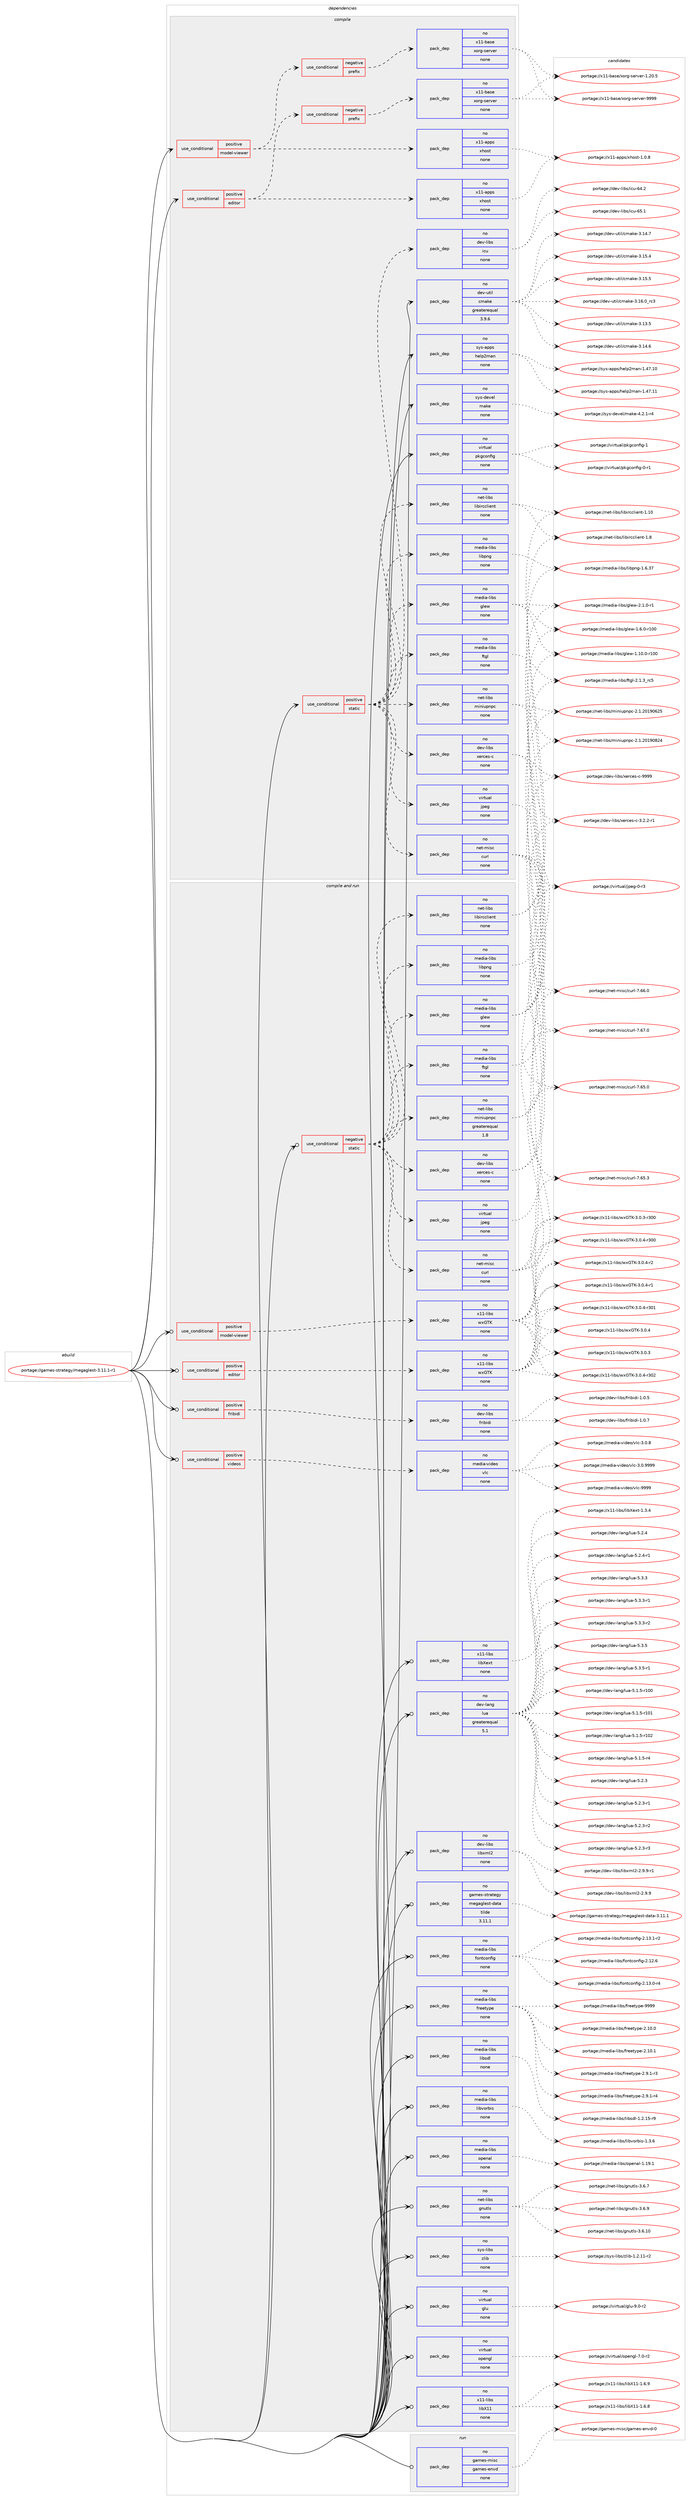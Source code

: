 digraph prolog {

# *************
# Graph options
# *************

newrank=true;
concentrate=true;
compound=true;
graph [rankdir=LR,fontname=Helvetica,fontsize=10,ranksep=1.5];#, ranksep=2.5, nodesep=0.2];
edge  [arrowhead=vee];
node  [fontname=Helvetica,fontsize=10];

# **********
# The ebuild
# **********

subgraph cluster_leftcol {
color=gray;
rank=same;
label=<<i>ebuild</i>>;
id [label="portage://games-strategy/megaglest-3.11.1-r1", color=red, width=4, href="../games-strategy/megaglest-3.11.1-r1.svg"];
}

# ****************
# The dependencies
# ****************

subgraph cluster_midcol {
color=gray;
label=<<i>dependencies</i>>;
subgraph cluster_compile {
fillcolor="#eeeeee";
style=filled;
label=<<i>compile</i>>;
subgraph cond73819 {
dependency277009 [label=<<TABLE BORDER="0" CELLBORDER="1" CELLSPACING="0" CELLPADDING="4"><TR><TD ROWSPAN="3" CELLPADDING="10">use_conditional</TD></TR><TR><TD>positive</TD></TR><TR><TD>editor</TD></TR></TABLE>>, shape=none, color=red];
subgraph cond73820 {
dependency277010 [label=<<TABLE BORDER="0" CELLBORDER="1" CELLSPACING="0" CELLPADDING="4"><TR><TD ROWSPAN="3" CELLPADDING="10">use_conditional</TD></TR><TR><TD>negative</TD></TR><TR><TD>prefix</TD></TR></TABLE>>, shape=none, color=red];
subgraph pack199152 {
dependency277011 [label=<<TABLE BORDER="0" CELLBORDER="1" CELLSPACING="0" CELLPADDING="4" WIDTH="220"><TR><TD ROWSPAN="6" CELLPADDING="30">pack_dep</TD></TR><TR><TD WIDTH="110">no</TD></TR><TR><TD>x11-base</TD></TR><TR><TD>xorg-server</TD></TR><TR><TD>none</TD></TR><TR><TD></TD></TR></TABLE>>, shape=none, color=blue];
}
dependency277010:e -> dependency277011:w [weight=20,style="dashed",arrowhead="vee"];
}
dependency277009:e -> dependency277010:w [weight=20,style="dashed",arrowhead="vee"];
subgraph pack199153 {
dependency277012 [label=<<TABLE BORDER="0" CELLBORDER="1" CELLSPACING="0" CELLPADDING="4" WIDTH="220"><TR><TD ROWSPAN="6" CELLPADDING="30">pack_dep</TD></TR><TR><TD WIDTH="110">no</TD></TR><TR><TD>x11-apps</TD></TR><TR><TD>xhost</TD></TR><TR><TD>none</TD></TR><TR><TD></TD></TR></TABLE>>, shape=none, color=blue];
}
dependency277009:e -> dependency277012:w [weight=20,style="dashed",arrowhead="vee"];
}
id:e -> dependency277009:w [weight=20,style="solid",arrowhead="vee"];
subgraph cond73821 {
dependency277013 [label=<<TABLE BORDER="0" CELLBORDER="1" CELLSPACING="0" CELLPADDING="4"><TR><TD ROWSPAN="3" CELLPADDING="10">use_conditional</TD></TR><TR><TD>positive</TD></TR><TR><TD>model-viewer</TD></TR></TABLE>>, shape=none, color=red];
subgraph cond73822 {
dependency277014 [label=<<TABLE BORDER="0" CELLBORDER="1" CELLSPACING="0" CELLPADDING="4"><TR><TD ROWSPAN="3" CELLPADDING="10">use_conditional</TD></TR><TR><TD>negative</TD></TR><TR><TD>prefix</TD></TR></TABLE>>, shape=none, color=red];
subgraph pack199154 {
dependency277015 [label=<<TABLE BORDER="0" CELLBORDER="1" CELLSPACING="0" CELLPADDING="4" WIDTH="220"><TR><TD ROWSPAN="6" CELLPADDING="30">pack_dep</TD></TR><TR><TD WIDTH="110">no</TD></TR><TR><TD>x11-base</TD></TR><TR><TD>xorg-server</TD></TR><TR><TD>none</TD></TR><TR><TD></TD></TR></TABLE>>, shape=none, color=blue];
}
dependency277014:e -> dependency277015:w [weight=20,style="dashed",arrowhead="vee"];
}
dependency277013:e -> dependency277014:w [weight=20,style="dashed",arrowhead="vee"];
subgraph pack199155 {
dependency277016 [label=<<TABLE BORDER="0" CELLBORDER="1" CELLSPACING="0" CELLPADDING="4" WIDTH="220"><TR><TD ROWSPAN="6" CELLPADDING="30">pack_dep</TD></TR><TR><TD WIDTH="110">no</TD></TR><TR><TD>x11-apps</TD></TR><TR><TD>xhost</TD></TR><TR><TD>none</TD></TR><TR><TD></TD></TR></TABLE>>, shape=none, color=blue];
}
dependency277013:e -> dependency277016:w [weight=20,style="dashed",arrowhead="vee"];
}
id:e -> dependency277013:w [weight=20,style="solid",arrowhead="vee"];
subgraph cond73823 {
dependency277017 [label=<<TABLE BORDER="0" CELLBORDER="1" CELLSPACING="0" CELLPADDING="4"><TR><TD ROWSPAN="3" CELLPADDING="10">use_conditional</TD></TR><TR><TD>positive</TD></TR><TR><TD>static</TD></TR></TABLE>>, shape=none, color=red];
subgraph pack199156 {
dependency277018 [label=<<TABLE BORDER="0" CELLBORDER="1" CELLSPACING="0" CELLPADDING="4" WIDTH="220"><TR><TD ROWSPAN="6" CELLPADDING="30">pack_dep</TD></TR><TR><TD WIDTH="110">no</TD></TR><TR><TD>dev-libs</TD></TR><TR><TD>icu</TD></TR><TR><TD>none</TD></TR><TR><TD></TD></TR></TABLE>>, shape=none, color=blue];
}
dependency277017:e -> dependency277018:w [weight=20,style="dashed",arrowhead="vee"];
subgraph pack199157 {
dependency277019 [label=<<TABLE BORDER="0" CELLBORDER="1" CELLSPACING="0" CELLPADDING="4" WIDTH="220"><TR><TD ROWSPAN="6" CELLPADDING="30">pack_dep</TD></TR><TR><TD WIDTH="110">no</TD></TR><TR><TD>dev-libs</TD></TR><TR><TD>xerces-c</TD></TR><TR><TD>none</TD></TR><TR><TD></TD></TR></TABLE>>, shape=none, color=blue];
}
dependency277017:e -> dependency277019:w [weight=20,style="dashed",arrowhead="vee"];
subgraph pack199158 {
dependency277020 [label=<<TABLE BORDER="0" CELLBORDER="1" CELLSPACING="0" CELLPADDING="4" WIDTH="220"><TR><TD ROWSPAN="6" CELLPADDING="30">pack_dep</TD></TR><TR><TD WIDTH="110">no</TD></TR><TR><TD>media-libs</TD></TR><TR><TD>ftgl</TD></TR><TR><TD>none</TD></TR><TR><TD></TD></TR></TABLE>>, shape=none, color=blue];
}
dependency277017:e -> dependency277020:w [weight=20,style="dashed",arrowhead="vee"];
subgraph pack199159 {
dependency277021 [label=<<TABLE BORDER="0" CELLBORDER="1" CELLSPACING="0" CELLPADDING="4" WIDTH="220"><TR><TD ROWSPAN="6" CELLPADDING="30">pack_dep</TD></TR><TR><TD WIDTH="110">no</TD></TR><TR><TD>media-libs</TD></TR><TR><TD>glew</TD></TR><TR><TD>none</TD></TR><TR><TD></TD></TR></TABLE>>, shape=none, color=blue];
}
dependency277017:e -> dependency277021:w [weight=20,style="dashed",arrowhead="vee"];
subgraph pack199160 {
dependency277022 [label=<<TABLE BORDER="0" CELLBORDER="1" CELLSPACING="0" CELLPADDING="4" WIDTH="220"><TR><TD ROWSPAN="6" CELLPADDING="30">pack_dep</TD></TR><TR><TD WIDTH="110">no</TD></TR><TR><TD>media-libs</TD></TR><TR><TD>libpng</TD></TR><TR><TD>none</TD></TR><TR><TD></TD></TR></TABLE>>, shape=none, color=blue];
}
dependency277017:e -> dependency277022:w [weight=20,style="dashed",arrowhead="vee"];
subgraph pack199161 {
dependency277023 [label=<<TABLE BORDER="0" CELLBORDER="1" CELLSPACING="0" CELLPADDING="4" WIDTH="220"><TR><TD ROWSPAN="6" CELLPADDING="30">pack_dep</TD></TR><TR><TD WIDTH="110">no</TD></TR><TR><TD>net-libs</TD></TR><TR><TD>libircclient</TD></TR><TR><TD>none</TD></TR><TR><TD></TD></TR></TABLE>>, shape=none, color=blue];
}
dependency277017:e -> dependency277023:w [weight=20,style="dashed",arrowhead="vee"];
subgraph pack199162 {
dependency277024 [label=<<TABLE BORDER="0" CELLBORDER="1" CELLSPACING="0" CELLPADDING="4" WIDTH="220"><TR><TD ROWSPAN="6" CELLPADDING="30">pack_dep</TD></TR><TR><TD WIDTH="110">no</TD></TR><TR><TD>net-libs</TD></TR><TR><TD>miniupnpc</TD></TR><TR><TD>none</TD></TR><TR><TD></TD></TR></TABLE>>, shape=none, color=blue];
}
dependency277017:e -> dependency277024:w [weight=20,style="dashed",arrowhead="vee"];
subgraph pack199163 {
dependency277025 [label=<<TABLE BORDER="0" CELLBORDER="1" CELLSPACING="0" CELLPADDING="4" WIDTH="220"><TR><TD ROWSPAN="6" CELLPADDING="30">pack_dep</TD></TR><TR><TD WIDTH="110">no</TD></TR><TR><TD>net-misc</TD></TR><TR><TD>curl</TD></TR><TR><TD>none</TD></TR><TR><TD></TD></TR></TABLE>>, shape=none, color=blue];
}
dependency277017:e -> dependency277025:w [weight=20,style="dashed",arrowhead="vee"];
subgraph pack199164 {
dependency277026 [label=<<TABLE BORDER="0" CELLBORDER="1" CELLSPACING="0" CELLPADDING="4" WIDTH="220"><TR><TD ROWSPAN="6" CELLPADDING="30">pack_dep</TD></TR><TR><TD WIDTH="110">no</TD></TR><TR><TD>virtual</TD></TR><TR><TD>jpeg</TD></TR><TR><TD>none</TD></TR><TR><TD></TD></TR></TABLE>>, shape=none, color=blue];
}
dependency277017:e -> dependency277026:w [weight=20,style="dashed",arrowhead="vee"];
}
id:e -> dependency277017:w [weight=20,style="solid",arrowhead="vee"];
subgraph pack199165 {
dependency277027 [label=<<TABLE BORDER="0" CELLBORDER="1" CELLSPACING="0" CELLPADDING="4" WIDTH="220"><TR><TD ROWSPAN="6" CELLPADDING="30">pack_dep</TD></TR><TR><TD WIDTH="110">no</TD></TR><TR><TD>dev-util</TD></TR><TR><TD>cmake</TD></TR><TR><TD>greaterequal</TD></TR><TR><TD>3.9.6</TD></TR></TABLE>>, shape=none, color=blue];
}
id:e -> dependency277027:w [weight=20,style="solid",arrowhead="vee"];
subgraph pack199166 {
dependency277028 [label=<<TABLE BORDER="0" CELLBORDER="1" CELLSPACING="0" CELLPADDING="4" WIDTH="220"><TR><TD ROWSPAN="6" CELLPADDING="30">pack_dep</TD></TR><TR><TD WIDTH="110">no</TD></TR><TR><TD>sys-apps</TD></TR><TR><TD>help2man</TD></TR><TR><TD>none</TD></TR><TR><TD></TD></TR></TABLE>>, shape=none, color=blue];
}
id:e -> dependency277028:w [weight=20,style="solid",arrowhead="vee"];
subgraph pack199167 {
dependency277029 [label=<<TABLE BORDER="0" CELLBORDER="1" CELLSPACING="0" CELLPADDING="4" WIDTH="220"><TR><TD ROWSPAN="6" CELLPADDING="30">pack_dep</TD></TR><TR><TD WIDTH="110">no</TD></TR><TR><TD>sys-devel</TD></TR><TR><TD>make</TD></TR><TR><TD>none</TD></TR><TR><TD></TD></TR></TABLE>>, shape=none, color=blue];
}
id:e -> dependency277029:w [weight=20,style="solid",arrowhead="vee"];
subgraph pack199168 {
dependency277030 [label=<<TABLE BORDER="0" CELLBORDER="1" CELLSPACING="0" CELLPADDING="4" WIDTH="220"><TR><TD ROWSPAN="6" CELLPADDING="30">pack_dep</TD></TR><TR><TD WIDTH="110">no</TD></TR><TR><TD>virtual</TD></TR><TR><TD>pkgconfig</TD></TR><TR><TD>none</TD></TR><TR><TD></TD></TR></TABLE>>, shape=none, color=blue];
}
id:e -> dependency277030:w [weight=20,style="solid",arrowhead="vee"];
}
subgraph cluster_compileandrun {
fillcolor="#eeeeee";
style=filled;
label=<<i>compile and run</i>>;
subgraph cond73824 {
dependency277031 [label=<<TABLE BORDER="0" CELLBORDER="1" CELLSPACING="0" CELLPADDING="4"><TR><TD ROWSPAN="3" CELLPADDING="10">use_conditional</TD></TR><TR><TD>negative</TD></TR><TR><TD>static</TD></TR></TABLE>>, shape=none, color=red];
subgraph pack199169 {
dependency277032 [label=<<TABLE BORDER="0" CELLBORDER="1" CELLSPACING="0" CELLPADDING="4" WIDTH="220"><TR><TD ROWSPAN="6" CELLPADDING="30">pack_dep</TD></TR><TR><TD WIDTH="110">no</TD></TR><TR><TD>dev-libs</TD></TR><TR><TD>xerces-c</TD></TR><TR><TD>none</TD></TR><TR><TD></TD></TR></TABLE>>, shape=none, color=blue];
}
dependency277031:e -> dependency277032:w [weight=20,style="dashed",arrowhead="vee"];
subgraph pack199170 {
dependency277033 [label=<<TABLE BORDER="0" CELLBORDER="1" CELLSPACING="0" CELLPADDING="4" WIDTH="220"><TR><TD ROWSPAN="6" CELLPADDING="30">pack_dep</TD></TR><TR><TD WIDTH="110">no</TD></TR><TR><TD>media-libs</TD></TR><TR><TD>ftgl</TD></TR><TR><TD>none</TD></TR><TR><TD></TD></TR></TABLE>>, shape=none, color=blue];
}
dependency277031:e -> dependency277033:w [weight=20,style="dashed",arrowhead="vee"];
subgraph pack199171 {
dependency277034 [label=<<TABLE BORDER="0" CELLBORDER="1" CELLSPACING="0" CELLPADDING="4" WIDTH="220"><TR><TD ROWSPAN="6" CELLPADDING="30">pack_dep</TD></TR><TR><TD WIDTH="110">no</TD></TR><TR><TD>media-libs</TD></TR><TR><TD>glew</TD></TR><TR><TD>none</TD></TR><TR><TD></TD></TR></TABLE>>, shape=none, color=blue];
}
dependency277031:e -> dependency277034:w [weight=20,style="dashed",arrowhead="vee"];
subgraph pack199172 {
dependency277035 [label=<<TABLE BORDER="0" CELLBORDER="1" CELLSPACING="0" CELLPADDING="4" WIDTH="220"><TR><TD ROWSPAN="6" CELLPADDING="30">pack_dep</TD></TR><TR><TD WIDTH="110">no</TD></TR><TR><TD>media-libs</TD></TR><TR><TD>libpng</TD></TR><TR><TD>none</TD></TR><TR><TD></TD></TR></TABLE>>, shape=none, color=blue];
}
dependency277031:e -> dependency277035:w [weight=20,style="dashed",arrowhead="vee"];
subgraph pack199173 {
dependency277036 [label=<<TABLE BORDER="0" CELLBORDER="1" CELLSPACING="0" CELLPADDING="4" WIDTH="220"><TR><TD ROWSPAN="6" CELLPADDING="30">pack_dep</TD></TR><TR><TD WIDTH="110">no</TD></TR><TR><TD>net-libs</TD></TR><TR><TD>libircclient</TD></TR><TR><TD>none</TD></TR><TR><TD></TD></TR></TABLE>>, shape=none, color=blue];
}
dependency277031:e -> dependency277036:w [weight=20,style="dashed",arrowhead="vee"];
subgraph pack199174 {
dependency277037 [label=<<TABLE BORDER="0" CELLBORDER="1" CELLSPACING="0" CELLPADDING="4" WIDTH="220"><TR><TD ROWSPAN="6" CELLPADDING="30">pack_dep</TD></TR><TR><TD WIDTH="110">no</TD></TR><TR><TD>net-libs</TD></TR><TR><TD>miniupnpc</TD></TR><TR><TD>greaterequal</TD></TR><TR><TD>1.8</TD></TR></TABLE>>, shape=none, color=blue];
}
dependency277031:e -> dependency277037:w [weight=20,style="dashed",arrowhead="vee"];
subgraph pack199175 {
dependency277038 [label=<<TABLE BORDER="0" CELLBORDER="1" CELLSPACING="0" CELLPADDING="4" WIDTH="220"><TR><TD ROWSPAN="6" CELLPADDING="30">pack_dep</TD></TR><TR><TD WIDTH="110">no</TD></TR><TR><TD>net-misc</TD></TR><TR><TD>curl</TD></TR><TR><TD>none</TD></TR><TR><TD></TD></TR></TABLE>>, shape=none, color=blue];
}
dependency277031:e -> dependency277038:w [weight=20,style="dashed",arrowhead="vee"];
subgraph pack199176 {
dependency277039 [label=<<TABLE BORDER="0" CELLBORDER="1" CELLSPACING="0" CELLPADDING="4" WIDTH="220"><TR><TD ROWSPAN="6" CELLPADDING="30">pack_dep</TD></TR><TR><TD WIDTH="110">no</TD></TR><TR><TD>virtual</TD></TR><TR><TD>jpeg</TD></TR><TR><TD>none</TD></TR><TR><TD></TD></TR></TABLE>>, shape=none, color=blue];
}
dependency277031:e -> dependency277039:w [weight=20,style="dashed",arrowhead="vee"];
}
id:e -> dependency277031:w [weight=20,style="solid",arrowhead="odotvee"];
subgraph cond73825 {
dependency277040 [label=<<TABLE BORDER="0" CELLBORDER="1" CELLSPACING="0" CELLPADDING="4"><TR><TD ROWSPAN="3" CELLPADDING="10">use_conditional</TD></TR><TR><TD>positive</TD></TR><TR><TD>editor</TD></TR></TABLE>>, shape=none, color=red];
subgraph pack199177 {
dependency277041 [label=<<TABLE BORDER="0" CELLBORDER="1" CELLSPACING="0" CELLPADDING="4" WIDTH="220"><TR><TD ROWSPAN="6" CELLPADDING="30">pack_dep</TD></TR><TR><TD WIDTH="110">no</TD></TR><TR><TD>x11-libs</TD></TR><TR><TD>wxGTK</TD></TR><TR><TD>none</TD></TR><TR><TD></TD></TR></TABLE>>, shape=none, color=blue];
}
dependency277040:e -> dependency277041:w [weight=20,style="dashed",arrowhead="vee"];
}
id:e -> dependency277040:w [weight=20,style="solid",arrowhead="odotvee"];
subgraph cond73826 {
dependency277042 [label=<<TABLE BORDER="0" CELLBORDER="1" CELLSPACING="0" CELLPADDING="4"><TR><TD ROWSPAN="3" CELLPADDING="10">use_conditional</TD></TR><TR><TD>positive</TD></TR><TR><TD>fribidi</TD></TR></TABLE>>, shape=none, color=red];
subgraph pack199178 {
dependency277043 [label=<<TABLE BORDER="0" CELLBORDER="1" CELLSPACING="0" CELLPADDING="4" WIDTH="220"><TR><TD ROWSPAN="6" CELLPADDING="30">pack_dep</TD></TR><TR><TD WIDTH="110">no</TD></TR><TR><TD>dev-libs</TD></TR><TR><TD>fribidi</TD></TR><TR><TD>none</TD></TR><TR><TD></TD></TR></TABLE>>, shape=none, color=blue];
}
dependency277042:e -> dependency277043:w [weight=20,style="dashed",arrowhead="vee"];
}
id:e -> dependency277042:w [weight=20,style="solid",arrowhead="odotvee"];
subgraph cond73827 {
dependency277044 [label=<<TABLE BORDER="0" CELLBORDER="1" CELLSPACING="0" CELLPADDING="4"><TR><TD ROWSPAN="3" CELLPADDING="10">use_conditional</TD></TR><TR><TD>positive</TD></TR><TR><TD>model-viewer</TD></TR></TABLE>>, shape=none, color=red];
subgraph pack199179 {
dependency277045 [label=<<TABLE BORDER="0" CELLBORDER="1" CELLSPACING="0" CELLPADDING="4" WIDTH="220"><TR><TD ROWSPAN="6" CELLPADDING="30">pack_dep</TD></TR><TR><TD WIDTH="110">no</TD></TR><TR><TD>x11-libs</TD></TR><TR><TD>wxGTK</TD></TR><TR><TD>none</TD></TR><TR><TD></TD></TR></TABLE>>, shape=none, color=blue];
}
dependency277044:e -> dependency277045:w [weight=20,style="dashed",arrowhead="vee"];
}
id:e -> dependency277044:w [weight=20,style="solid",arrowhead="odotvee"];
subgraph cond73828 {
dependency277046 [label=<<TABLE BORDER="0" CELLBORDER="1" CELLSPACING="0" CELLPADDING="4"><TR><TD ROWSPAN="3" CELLPADDING="10">use_conditional</TD></TR><TR><TD>positive</TD></TR><TR><TD>videos</TD></TR></TABLE>>, shape=none, color=red];
subgraph pack199180 {
dependency277047 [label=<<TABLE BORDER="0" CELLBORDER="1" CELLSPACING="0" CELLPADDING="4" WIDTH="220"><TR><TD ROWSPAN="6" CELLPADDING="30">pack_dep</TD></TR><TR><TD WIDTH="110">no</TD></TR><TR><TD>media-video</TD></TR><TR><TD>vlc</TD></TR><TR><TD>none</TD></TR><TR><TD></TD></TR></TABLE>>, shape=none, color=blue];
}
dependency277046:e -> dependency277047:w [weight=20,style="dashed",arrowhead="vee"];
}
id:e -> dependency277046:w [weight=20,style="solid",arrowhead="odotvee"];
subgraph pack199181 {
dependency277048 [label=<<TABLE BORDER="0" CELLBORDER="1" CELLSPACING="0" CELLPADDING="4" WIDTH="220"><TR><TD ROWSPAN="6" CELLPADDING="30">pack_dep</TD></TR><TR><TD WIDTH="110">no</TD></TR><TR><TD>dev-lang</TD></TR><TR><TD>lua</TD></TR><TR><TD>greaterequal</TD></TR><TR><TD>5.1</TD></TR></TABLE>>, shape=none, color=blue];
}
id:e -> dependency277048:w [weight=20,style="solid",arrowhead="odotvee"];
subgraph pack199182 {
dependency277049 [label=<<TABLE BORDER="0" CELLBORDER="1" CELLSPACING="0" CELLPADDING="4" WIDTH="220"><TR><TD ROWSPAN="6" CELLPADDING="30">pack_dep</TD></TR><TR><TD WIDTH="110">no</TD></TR><TR><TD>dev-libs</TD></TR><TR><TD>libxml2</TD></TR><TR><TD>none</TD></TR><TR><TD></TD></TR></TABLE>>, shape=none, color=blue];
}
id:e -> dependency277049:w [weight=20,style="solid",arrowhead="odotvee"];
subgraph pack199183 {
dependency277050 [label=<<TABLE BORDER="0" CELLBORDER="1" CELLSPACING="0" CELLPADDING="4" WIDTH="220"><TR><TD ROWSPAN="6" CELLPADDING="30">pack_dep</TD></TR><TR><TD WIDTH="110">no</TD></TR><TR><TD>games-strategy</TD></TR><TR><TD>megaglest-data</TD></TR><TR><TD>tilde</TD></TR><TR><TD>3.11.1</TD></TR></TABLE>>, shape=none, color=blue];
}
id:e -> dependency277050:w [weight=20,style="solid",arrowhead="odotvee"];
subgraph pack199184 {
dependency277051 [label=<<TABLE BORDER="0" CELLBORDER="1" CELLSPACING="0" CELLPADDING="4" WIDTH="220"><TR><TD ROWSPAN="6" CELLPADDING="30">pack_dep</TD></TR><TR><TD WIDTH="110">no</TD></TR><TR><TD>media-libs</TD></TR><TR><TD>fontconfig</TD></TR><TR><TD>none</TD></TR><TR><TD></TD></TR></TABLE>>, shape=none, color=blue];
}
id:e -> dependency277051:w [weight=20,style="solid",arrowhead="odotvee"];
subgraph pack199185 {
dependency277052 [label=<<TABLE BORDER="0" CELLBORDER="1" CELLSPACING="0" CELLPADDING="4" WIDTH="220"><TR><TD ROWSPAN="6" CELLPADDING="30">pack_dep</TD></TR><TR><TD WIDTH="110">no</TD></TR><TR><TD>media-libs</TD></TR><TR><TD>freetype</TD></TR><TR><TD>none</TD></TR><TR><TD></TD></TR></TABLE>>, shape=none, color=blue];
}
id:e -> dependency277052:w [weight=20,style="solid",arrowhead="odotvee"];
subgraph pack199186 {
dependency277053 [label=<<TABLE BORDER="0" CELLBORDER="1" CELLSPACING="0" CELLPADDING="4" WIDTH="220"><TR><TD ROWSPAN="6" CELLPADDING="30">pack_dep</TD></TR><TR><TD WIDTH="110">no</TD></TR><TR><TD>media-libs</TD></TR><TR><TD>libsdl</TD></TR><TR><TD>none</TD></TR><TR><TD></TD></TR></TABLE>>, shape=none, color=blue];
}
id:e -> dependency277053:w [weight=20,style="solid",arrowhead="odotvee"];
subgraph pack199187 {
dependency277054 [label=<<TABLE BORDER="0" CELLBORDER="1" CELLSPACING="0" CELLPADDING="4" WIDTH="220"><TR><TD ROWSPAN="6" CELLPADDING="30">pack_dep</TD></TR><TR><TD WIDTH="110">no</TD></TR><TR><TD>media-libs</TD></TR><TR><TD>libvorbis</TD></TR><TR><TD>none</TD></TR><TR><TD></TD></TR></TABLE>>, shape=none, color=blue];
}
id:e -> dependency277054:w [weight=20,style="solid",arrowhead="odotvee"];
subgraph pack199188 {
dependency277055 [label=<<TABLE BORDER="0" CELLBORDER="1" CELLSPACING="0" CELLPADDING="4" WIDTH="220"><TR><TD ROWSPAN="6" CELLPADDING="30">pack_dep</TD></TR><TR><TD WIDTH="110">no</TD></TR><TR><TD>media-libs</TD></TR><TR><TD>openal</TD></TR><TR><TD>none</TD></TR><TR><TD></TD></TR></TABLE>>, shape=none, color=blue];
}
id:e -> dependency277055:w [weight=20,style="solid",arrowhead="odotvee"];
subgraph pack199189 {
dependency277056 [label=<<TABLE BORDER="0" CELLBORDER="1" CELLSPACING="0" CELLPADDING="4" WIDTH="220"><TR><TD ROWSPAN="6" CELLPADDING="30">pack_dep</TD></TR><TR><TD WIDTH="110">no</TD></TR><TR><TD>net-libs</TD></TR><TR><TD>gnutls</TD></TR><TR><TD>none</TD></TR><TR><TD></TD></TR></TABLE>>, shape=none, color=blue];
}
id:e -> dependency277056:w [weight=20,style="solid",arrowhead="odotvee"];
subgraph pack199190 {
dependency277057 [label=<<TABLE BORDER="0" CELLBORDER="1" CELLSPACING="0" CELLPADDING="4" WIDTH="220"><TR><TD ROWSPAN="6" CELLPADDING="30">pack_dep</TD></TR><TR><TD WIDTH="110">no</TD></TR><TR><TD>sys-libs</TD></TR><TR><TD>zlib</TD></TR><TR><TD>none</TD></TR><TR><TD></TD></TR></TABLE>>, shape=none, color=blue];
}
id:e -> dependency277057:w [weight=20,style="solid",arrowhead="odotvee"];
subgraph pack199191 {
dependency277058 [label=<<TABLE BORDER="0" CELLBORDER="1" CELLSPACING="0" CELLPADDING="4" WIDTH="220"><TR><TD ROWSPAN="6" CELLPADDING="30">pack_dep</TD></TR><TR><TD WIDTH="110">no</TD></TR><TR><TD>virtual</TD></TR><TR><TD>glu</TD></TR><TR><TD>none</TD></TR><TR><TD></TD></TR></TABLE>>, shape=none, color=blue];
}
id:e -> dependency277058:w [weight=20,style="solid",arrowhead="odotvee"];
subgraph pack199192 {
dependency277059 [label=<<TABLE BORDER="0" CELLBORDER="1" CELLSPACING="0" CELLPADDING="4" WIDTH="220"><TR><TD ROWSPAN="6" CELLPADDING="30">pack_dep</TD></TR><TR><TD WIDTH="110">no</TD></TR><TR><TD>virtual</TD></TR><TR><TD>opengl</TD></TR><TR><TD>none</TD></TR><TR><TD></TD></TR></TABLE>>, shape=none, color=blue];
}
id:e -> dependency277059:w [weight=20,style="solid",arrowhead="odotvee"];
subgraph pack199193 {
dependency277060 [label=<<TABLE BORDER="0" CELLBORDER="1" CELLSPACING="0" CELLPADDING="4" WIDTH="220"><TR><TD ROWSPAN="6" CELLPADDING="30">pack_dep</TD></TR><TR><TD WIDTH="110">no</TD></TR><TR><TD>x11-libs</TD></TR><TR><TD>libX11</TD></TR><TR><TD>none</TD></TR><TR><TD></TD></TR></TABLE>>, shape=none, color=blue];
}
id:e -> dependency277060:w [weight=20,style="solid",arrowhead="odotvee"];
subgraph pack199194 {
dependency277061 [label=<<TABLE BORDER="0" CELLBORDER="1" CELLSPACING="0" CELLPADDING="4" WIDTH="220"><TR><TD ROWSPAN="6" CELLPADDING="30">pack_dep</TD></TR><TR><TD WIDTH="110">no</TD></TR><TR><TD>x11-libs</TD></TR><TR><TD>libXext</TD></TR><TR><TD>none</TD></TR><TR><TD></TD></TR></TABLE>>, shape=none, color=blue];
}
id:e -> dependency277061:w [weight=20,style="solid",arrowhead="odotvee"];
}
subgraph cluster_run {
fillcolor="#eeeeee";
style=filled;
label=<<i>run</i>>;
subgraph pack199195 {
dependency277062 [label=<<TABLE BORDER="0" CELLBORDER="1" CELLSPACING="0" CELLPADDING="4" WIDTH="220"><TR><TD ROWSPAN="6" CELLPADDING="30">pack_dep</TD></TR><TR><TD WIDTH="110">no</TD></TR><TR><TD>games-misc</TD></TR><TR><TD>games-envd</TD></TR><TR><TD>none</TD></TR><TR><TD></TD></TR></TABLE>>, shape=none, color=blue];
}
id:e -> dependency277062:w [weight=20,style="solid",arrowhead="odot"];
}
}

# **************
# The candidates
# **************

subgraph cluster_choices {
rank=same;
color=gray;
label=<<i>candidates</i>>;

subgraph choice199152 {
color=black;
nodesep=1;
choiceportage1204949459897115101471201111141034511510111411810111445494650484653 [label="portage://x11-base/xorg-server-1.20.5", color=red, width=4,href="../x11-base/xorg-server-1.20.5.svg"];
choiceportage120494945989711510147120111114103451151011141181011144557575757 [label="portage://x11-base/xorg-server-9999", color=red, width=4,href="../x11-base/xorg-server-9999.svg"];
dependency277011:e -> choiceportage1204949459897115101471201111141034511510111411810111445494650484653:w [style=dotted,weight="100"];
dependency277011:e -> choiceportage120494945989711510147120111114103451151011141181011144557575757:w [style=dotted,weight="100"];
}
subgraph choice199153 {
color=black;
nodesep=1;
choiceportage1204949459711211211547120104111115116454946484656 [label="portage://x11-apps/xhost-1.0.8", color=red, width=4,href="../x11-apps/xhost-1.0.8.svg"];
dependency277012:e -> choiceportage1204949459711211211547120104111115116454946484656:w [style=dotted,weight="100"];
}
subgraph choice199154 {
color=black;
nodesep=1;
choiceportage1204949459897115101471201111141034511510111411810111445494650484653 [label="portage://x11-base/xorg-server-1.20.5", color=red, width=4,href="../x11-base/xorg-server-1.20.5.svg"];
choiceportage120494945989711510147120111114103451151011141181011144557575757 [label="portage://x11-base/xorg-server-9999", color=red, width=4,href="../x11-base/xorg-server-9999.svg"];
dependency277015:e -> choiceportage1204949459897115101471201111141034511510111411810111445494650484653:w [style=dotted,weight="100"];
dependency277015:e -> choiceportage120494945989711510147120111114103451151011141181011144557575757:w [style=dotted,weight="100"];
}
subgraph choice199155 {
color=black;
nodesep=1;
choiceportage1204949459711211211547120104111115116454946484656 [label="portage://x11-apps/xhost-1.0.8", color=red, width=4,href="../x11-apps/xhost-1.0.8.svg"];
dependency277016:e -> choiceportage1204949459711211211547120104111115116454946484656:w [style=dotted,weight="100"];
}
subgraph choice199156 {
color=black;
nodesep=1;
choiceportage100101118451081059811547105991174554524650 [label="portage://dev-libs/icu-64.2", color=red, width=4,href="../dev-libs/icu-64.2.svg"];
choiceportage100101118451081059811547105991174554534649 [label="portage://dev-libs/icu-65.1", color=red, width=4,href="../dev-libs/icu-65.1.svg"];
dependency277018:e -> choiceportage100101118451081059811547105991174554524650:w [style=dotted,weight="100"];
dependency277018:e -> choiceportage100101118451081059811547105991174554534649:w [style=dotted,weight="100"];
}
subgraph choice199157 {
color=black;
nodesep=1;
choiceportage1001011184510810598115471201011149910111545994551465046504511449 [label="portage://dev-libs/xerces-c-3.2.2-r1", color=red, width=4,href="../dev-libs/xerces-c-3.2.2-r1.svg"];
choiceportage1001011184510810598115471201011149910111545994557575757 [label="portage://dev-libs/xerces-c-9999", color=red, width=4,href="../dev-libs/xerces-c-9999.svg"];
dependency277019:e -> choiceportage1001011184510810598115471201011149910111545994551465046504511449:w [style=dotted,weight="100"];
dependency277019:e -> choiceportage1001011184510810598115471201011149910111545994557575757:w [style=dotted,weight="100"];
}
subgraph choice199158 {
color=black;
nodesep=1;
choiceportage10910110010597451081059811547102116103108455046494651951149953 [label="portage://media-libs/ftgl-2.1.3_rc5", color=red, width=4,href="../media-libs/ftgl-2.1.3_rc5.svg"];
dependency277020:e -> choiceportage10910110010597451081059811547102116103108455046494651951149953:w [style=dotted,weight="100"];
}
subgraph choice199159 {
color=black;
nodesep=1;
choiceportage109101100105974510810598115471031081011194549464948464845114494848 [label="portage://media-libs/glew-1.10.0-r100", color=red, width=4,href="../media-libs/glew-1.10.0-r100.svg"];
choiceportage1091011001059745108105981154710310810111945494654464845114494848 [label="portage://media-libs/glew-1.6.0-r100", color=red, width=4,href="../media-libs/glew-1.6.0-r100.svg"];
choiceportage109101100105974510810598115471031081011194550464946484511449 [label="portage://media-libs/glew-2.1.0-r1", color=red, width=4,href="../media-libs/glew-2.1.0-r1.svg"];
dependency277021:e -> choiceportage109101100105974510810598115471031081011194549464948464845114494848:w [style=dotted,weight="100"];
dependency277021:e -> choiceportage1091011001059745108105981154710310810111945494654464845114494848:w [style=dotted,weight="100"];
dependency277021:e -> choiceportage109101100105974510810598115471031081011194550464946484511449:w [style=dotted,weight="100"];
}
subgraph choice199160 {
color=black;
nodesep=1;
choiceportage109101100105974510810598115471081059811211010345494654465155 [label="portage://media-libs/libpng-1.6.37", color=red, width=4,href="../media-libs/libpng-1.6.37.svg"];
dependency277022:e -> choiceportage109101100105974510810598115471081059811211010345494654465155:w [style=dotted,weight="100"];
}
subgraph choice199161 {
color=black;
nodesep=1;
choiceportage1101011164510810598115471081059810511499991081051011101164549464948 [label="portage://net-libs/libircclient-1.10", color=red, width=4,href="../net-libs/libircclient-1.10.svg"];
choiceportage11010111645108105981154710810598105114999910810510111011645494656 [label="portage://net-libs/libircclient-1.8", color=red, width=4,href="../net-libs/libircclient-1.8.svg"];
dependency277023:e -> choiceportage1101011164510810598115471081059810511499991081051011101164549464948:w [style=dotted,weight="100"];
dependency277023:e -> choiceportage11010111645108105981154710810598105114999910810510111011645494656:w [style=dotted,weight="100"];
}
subgraph choice199162 {
color=black;
nodesep=1;
choiceportage1101011164510810598115471091051101051171121101129945504649465048495748545053 [label="portage://net-libs/miniupnpc-2.1.20190625", color=red, width=4,href="../net-libs/miniupnpc-2.1.20190625.svg"];
choiceportage1101011164510810598115471091051101051171121101129945504649465048495748565052 [label="portage://net-libs/miniupnpc-2.1.20190824", color=red, width=4,href="../net-libs/miniupnpc-2.1.20190824.svg"];
dependency277024:e -> choiceportage1101011164510810598115471091051101051171121101129945504649465048495748545053:w [style=dotted,weight="100"];
dependency277024:e -> choiceportage1101011164510810598115471091051101051171121101129945504649465048495748565052:w [style=dotted,weight="100"];
}
subgraph choice199163 {
color=black;
nodesep=1;
choiceportage1101011164510910511599479911711410845554654534648 [label="portage://net-misc/curl-7.65.0", color=red, width=4,href="../net-misc/curl-7.65.0.svg"];
choiceportage1101011164510910511599479911711410845554654534651 [label="portage://net-misc/curl-7.65.3", color=red, width=4,href="../net-misc/curl-7.65.3.svg"];
choiceportage1101011164510910511599479911711410845554654544648 [label="portage://net-misc/curl-7.66.0", color=red, width=4,href="../net-misc/curl-7.66.0.svg"];
choiceportage1101011164510910511599479911711410845554654554648 [label="portage://net-misc/curl-7.67.0", color=red, width=4,href="../net-misc/curl-7.67.0.svg"];
dependency277025:e -> choiceportage1101011164510910511599479911711410845554654534648:w [style=dotted,weight="100"];
dependency277025:e -> choiceportage1101011164510910511599479911711410845554654534651:w [style=dotted,weight="100"];
dependency277025:e -> choiceportage1101011164510910511599479911711410845554654544648:w [style=dotted,weight="100"];
dependency277025:e -> choiceportage1101011164510910511599479911711410845554654554648:w [style=dotted,weight="100"];
}
subgraph choice199164 {
color=black;
nodesep=1;
choiceportage118105114116117971084710611210110345484511451 [label="portage://virtual/jpeg-0-r3", color=red, width=4,href="../virtual/jpeg-0-r3.svg"];
dependency277026:e -> choiceportage118105114116117971084710611210110345484511451:w [style=dotted,weight="100"];
}
subgraph choice199165 {
color=black;
nodesep=1;
choiceportage1001011184511711610510847991099710710145514649514653 [label="portage://dev-util/cmake-3.13.5", color=red, width=4,href="../dev-util/cmake-3.13.5.svg"];
choiceportage1001011184511711610510847991099710710145514649524654 [label="portage://dev-util/cmake-3.14.6", color=red, width=4,href="../dev-util/cmake-3.14.6.svg"];
choiceportage1001011184511711610510847991099710710145514649524655 [label="portage://dev-util/cmake-3.14.7", color=red, width=4,href="../dev-util/cmake-3.14.7.svg"];
choiceportage1001011184511711610510847991099710710145514649534652 [label="portage://dev-util/cmake-3.15.4", color=red, width=4,href="../dev-util/cmake-3.15.4.svg"];
choiceportage1001011184511711610510847991099710710145514649534653 [label="portage://dev-util/cmake-3.15.5", color=red, width=4,href="../dev-util/cmake-3.15.5.svg"];
choiceportage1001011184511711610510847991099710710145514649544648951149951 [label="portage://dev-util/cmake-3.16.0_rc3", color=red, width=4,href="../dev-util/cmake-3.16.0_rc3.svg"];
dependency277027:e -> choiceportage1001011184511711610510847991099710710145514649514653:w [style=dotted,weight="100"];
dependency277027:e -> choiceportage1001011184511711610510847991099710710145514649524654:w [style=dotted,weight="100"];
dependency277027:e -> choiceportage1001011184511711610510847991099710710145514649524655:w [style=dotted,weight="100"];
dependency277027:e -> choiceportage1001011184511711610510847991099710710145514649534652:w [style=dotted,weight="100"];
dependency277027:e -> choiceportage1001011184511711610510847991099710710145514649534653:w [style=dotted,weight="100"];
dependency277027:e -> choiceportage1001011184511711610510847991099710710145514649544648951149951:w [style=dotted,weight="100"];
}
subgraph choice199166 {
color=black;
nodesep=1;
choiceportage11512111545971121121154710410110811250109971104549465255464948 [label="portage://sys-apps/help2man-1.47.10", color=red, width=4,href="../sys-apps/help2man-1.47.10.svg"];
choiceportage11512111545971121121154710410110811250109971104549465255464949 [label="portage://sys-apps/help2man-1.47.11", color=red, width=4,href="../sys-apps/help2man-1.47.11.svg"];
dependency277028:e -> choiceportage11512111545971121121154710410110811250109971104549465255464948:w [style=dotted,weight="100"];
dependency277028:e -> choiceportage11512111545971121121154710410110811250109971104549465255464949:w [style=dotted,weight="100"];
}
subgraph choice199167 {
color=black;
nodesep=1;
choiceportage1151211154510010111810110847109971071014552465046494511452 [label="portage://sys-devel/make-4.2.1-r4", color=red, width=4,href="../sys-devel/make-4.2.1-r4.svg"];
dependency277029:e -> choiceportage1151211154510010111810110847109971071014552465046494511452:w [style=dotted,weight="100"];
}
subgraph choice199168 {
color=black;
nodesep=1;
choiceportage11810511411611797108471121071039911111010210510345484511449 [label="portage://virtual/pkgconfig-0-r1", color=red, width=4,href="../virtual/pkgconfig-0-r1.svg"];
choiceportage1181051141161179710847112107103991111101021051034549 [label="portage://virtual/pkgconfig-1", color=red, width=4,href="../virtual/pkgconfig-1.svg"];
dependency277030:e -> choiceportage11810511411611797108471121071039911111010210510345484511449:w [style=dotted,weight="100"];
dependency277030:e -> choiceportage1181051141161179710847112107103991111101021051034549:w [style=dotted,weight="100"];
}
subgraph choice199169 {
color=black;
nodesep=1;
choiceportage1001011184510810598115471201011149910111545994551465046504511449 [label="portage://dev-libs/xerces-c-3.2.2-r1", color=red, width=4,href="../dev-libs/xerces-c-3.2.2-r1.svg"];
choiceportage1001011184510810598115471201011149910111545994557575757 [label="portage://dev-libs/xerces-c-9999", color=red, width=4,href="../dev-libs/xerces-c-9999.svg"];
dependency277032:e -> choiceportage1001011184510810598115471201011149910111545994551465046504511449:w [style=dotted,weight="100"];
dependency277032:e -> choiceportage1001011184510810598115471201011149910111545994557575757:w [style=dotted,weight="100"];
}
subgraph choice199170 {
color=black;
nodesep=1;
choiceportage10910110010597451081059811547102116103108455046494651951149953 [label="portage://media-libs/ftgl-2.1.3_rc5", color=red, width=4,href="../media-libs/ftgl-2.1.3_rc5.svg"];
dependency277033:e -> choiceportage10910110010597451081059811547102116103108455046494651951149953:w [style=dotted,weight="100"];
}
subgraph choice199171 {
color=black;
nodesep=1;
choiceportage109101100105974510810598115471031081011194549464948464845114494848 [label="portage://media-libs/glew-1.10.0-r100", color=red, width=4,href="../media-libs/glew-1.10.0-r100.svg"];
choiceportage1091011001059745108105981154710310810111945494654464845114494848 [label="portage://media-libs/glew-1.6.0-r100", color=red, width=4,href="../media-libs/glew-1.6.0-r100.svg"];
choiceportage109101100105974510810598115471031081011194550464946484511449 [label="portage://media-libs/glew-2.1.0-r1", color=red, width=4,href="../media-libs/glew-2.1.0-r1.svg"];
dependency277034:e -> choiceportage109101100105974510810598115471031081011194549464948464845114494848:w [style=dotted,weight="100"];
dependency277034:e -> choiceportage1091011001059745108105981154710310810111945494654464845114494848:w [style=dotted,weight="100"];
dependency277034:e -> choiceportage109101100105974510810598115471031081011194550464946484511449:w [style=dotted,weight="100"];
}
subgraph choice199172 {
color=black;
nodesep=1;
choiceportage109101100105974510810598115471081059811211010345494654465155 [label="portage://media-libs/libpng-1.6.37", color=red, width=4,href="../media-libs/libpng-1.6.37.svg"];
dependency277035:e -> choiceportage109101100105974510810598115471081059811211010345494654465155:w [style=dotted,weight="100"];
}
subgraph choice199173 {
color=black;
nodesep=1;
choiceportage1101011164510810598115471081059810511499991081051011101164549464948 [label="portage://net-libs/libircclient-1.10", color=red, width=4,href="../net-libs/libircclient-1.10.svg"];
choiceportage11010111645108105981154710810598105114999910810510111011645494656 [label="portage://net-libs/libircclient-1.8", color=red, width=4,href="../net-libs/libircclient-1.8.svg"];
dependency277036:e -> choiceportage1101011164510810598115471081059810511499991081051011101164549464948:w [style=dotted,weight="100"];
dependency277036:e -> choiceportage11010111645108105981154710810598105114999910810510111011645494656:w [style=dotted,weight="100"];
}
subgraph choice199174 {
color=black;
nodesep=1;
choiceportage1101011164510810598115471091051101051171121101129945504649465048495748545053 [label="portage://net-libs/miniupnpc-2.1.20190625", color=red, width=4,href="../net-libs/miniupnpc-2.1.20190625.svg"];
choiceportage1101011164510810598115471091051101051171121101129945504649465048495748565052 [label="portage://net-libs/miniupnpc-2.1.20190824", color=red, width=4,href="../net-libs/miniupnpc-2.1.20190824.svg"];
dependency277037:e -> choiceportage1101011164510810598115471091051101051171121101129945504649465048495748545053:w [style=dotted,weight="100"];
dependency277037:e -> choiceportage1101011164510810598115471091051101051171121101129945504649465048495748565052:w [style=dotted,weight="100"];
}
subgraph choice199175 {
color=black;
nodesep=1;
choiceportage1101011164510910511599479911711410845554654534648 [label="portage://net-misc/curl-7.65.0", color=red, width=4,href="../net-misc/curl-7.65.0.svg"];
choiceportage1101011164510910511599479911711410845554654534651 [label="portage://net-misc/curl-7.65.3", color=red, width=4,href="../net-misc/curl-7.65.3.svg"];
choiceportage1101011164510910511599479911711410845554654544648 [label="portage://net-misc/curl-7.66.0", color=red, width=4,href="../net-misc/curl-7.66.0.svg"];
choiceportage1101011164510910511599479911711410845554654554648 [label="portage://net-misc/curl-7.67.0", color=red, width=4,href="../net-misc/curl-7.67.0.svg"];
dependency277038:e -> choiceportage1101011164510910511599479911711410845554654534648:w [style=dotted,weight="100"];
dependency277038:e -> choiceportage1101011164510910511599479911711410845554654534651:w [style=dotted,weight="100"];
dependency277038:e -> choiceportage1101011164510910511599479911711410845554654544648:w [style=dotted,weight="100"];
dependency277038:e -> choiceportage1101011164510910511599479911711410845554654554648:w [style=dotted,weight="100"];
}
subgraph choice199176 {
color=black;
nodesep=1;
choiceportage118105114116117971084710611210110345484511451 [label="portage://virtual/jpeg-0-r3", color=red, width=4,href="../virtual/jpeg-0-r3.svg"];
dependency277039:e -> choiceportage118105114116117971084710611210110345484511451:w [style=dotted,weight="100"];
}
subgraph choice199177 {
color=black;
nodesep=1;
choiceportage1204949451081059811547119120718475455146484651 [label="portage://x11-libs/wxGTK-3.0.3", color=red, width=4,href="../x11-libs/wxGTK-3.0.3.svg"];
choiceportage120494945108105981154711912071847545514648465145114514848 [label="portage://x11-libs/wxGTK-3.0.3-r300", color=red, width=4,href="../x11-libs/wxGTK-3.0.3-r300.svg"];
choiceportage1204949451081059811547119120718475455146484652 [label="portage://x11-libs/wxGTK-3.0.4", color=red, width=4,href="../x11-libs/wxGTK-3.0.4.svg"];
choiceportage12049494510810598115471191207184754551464846524511449 [label="portage://x11-libs/wxGTK-3.0.4-r1", color=red, width=4,href="../x11-libs/wxGTK-3.0.4-r1.svg"];
choiceportage12049494510810598115471191207184754551464846524511450 [label="portage://x11-libs/wxGTK-3.0.4-r2", color=red, width=4,href="../x11-libs/wxGTK-3.0.4-r2.svg"];
choiceportage120494945108105981154711912071847545514648465245114514848 [label="portage://x11-libs/wxGTK-3.0.4-r300", color=red, width=4,href="../x11-libs/wxGTK-3.0.4-r300.svg"];
choiceportage120494945108105981154711912071847545514648465245114514849 [label="portage://x11-libs/wxGTK-3.0.4-r301", color=red, width=4,href="../x11-libs/wxGTK-3.0.4-r301.svg"];
choiceportage120494945108105981154711912071847545514648465245114514850 [label="portage://x11-libs/wxGTK-3.0.4-r302", color=red, width=4,href="../x11-libs/wxGTK-3.0.4-r302.svg"];
dependency277041:e -> choiceportage1204949451081059811547119120718475455146484651:w [style=dotted,weight="100"];
dependency277041:e -> choiceportage120494945108105981154711912071847545514648465145114514848:w [style=dotted,weight="100"];
dependency277041:e -> choiceportage1204949451081059811547119120718475455146484652:w [style=dotted,weight="100"];
dependency277041:e -> choiceportage12049494510810598115471191207184754551464846524511449:w [style=dotted,weight="100"];
dependency277041:e -> choiceportage12049494510810598115471191207184754551464846524511450:w [style=dotted,weight="100"];
dependency277041:e -> choiceportage120494945108105981154711912071847545514648465245114514848:w [style=dotted,weight="100"];
dependency277041:e -> choiceportage120494945108105981154711912071847545514648465245114514849:w [style=dotted,weight="100"];
dependency277041:e -> choiceportage120494945108105981154711912071847545514648465245114514850:w [style=dotted,weight="100"];
}
subgraph choice199178 {
color=black;
nodesep=1;
choiceportage10010111845108105981154710211410598105100105454946484653 [label="portage://dev-libs/fribidi-1.0.5", color=red, width=4,href="../dev-libs/fribidi-1.0.5.svg"];
choiceportage10010111845108105981154710211410598105100105454946484655 [label="portage://dev-libs/fribidi-1.0.7", color=red, width=4,href="../dev-libs/fribidi-1.0.7.svg"];
dependency277043:e -> choiceportage10010111845108105981154710211410598105100105454946484653:w [style=dotted,weight="100"];
dependency277043:e -> choiceportage10010111845108105981154710211410598105100105454946484655:w [style=dotted,weight="100"];
}
subgraph choice199179 {
color=black;
nodesep=1;
choiceportage1204949451081059811547119120718475455146484651 [label="portage://x11-libs/wxGTK-3.0.3", color=red, width=4,href="../x11-libs/wxGTK-3.0.3.svg"];
choiceportage120494945108105981154711912071847545514648465145114514848 [label="portage://x11-libs/wxGTK-3.0.3-r300", color=red, width=4,href="../x11-libs/wxGTK-3.0.3-r300.svg"];
choiceportage1204949451081059811547119120718475455146484652 [label="portage://x11-libs/wxGTK-3.0.4", color=red, width=4,href="../x11-libs/wxGTK-3.0.4.svg"];
choiceportage12049494510810598115471191207184754551464846524511449 [label="portage://x11-libs/wxGTK-3.0.4-r1", color=red, width=4,href="../x11-libs/wxGTK-3.0.4-r1.svg"];
choiceportage12049494510810598115471191207184754551464846524511450 [label="portage://x11-libs/wxGTK-3.0.4-r2", color=red, width=4,href="../x11-libs/wxGTK-3.0.4-r2.svg"];
choiceportage120494945108105981154711912071847545514648465245114514848 [label="portage://x11-libs/wxGTK-3.0.4-r300", color=red, width=4,href="../x11-libs/wxGTK-3.0.4-r300.svg"];
choiceportage120494945108105981154711912071847545514648465245114514849 [label="portage://x11-libs/wxGTK-3.0.4-r301", color=red, width=4,href="../x11-libs/wxGTK-3.0.4-r301.svg"];
choiceportage120494945108105981154711912071847545514648465245114514850 [label="portage://x11-libs/wxGTK-3.0.4-r302", color=red, width=4,href="../x11-libs/wxGTK-3.0.4-r302.svg"];
dependency277045:e -> choiceportage1204949451081059811547119120718475455146484651:w [style=dotted,weight="100"];
dependency277045:e -> choiceportage120494945108105981154711912071847545514648465145114514848:w [style=dotted,weight="100"];
dependency277045:e -> choiceportage1204949451081059811547119120718475455146484652:w [style=dotted,weight="100"];
dependency277045:e -> choiceportage12049494510810598115471191207184754551464846524511449:w [style=dotted,weight="100"];
dependency277045:e -> choiceportage12049494510810598115471191207184754551464846524511450:w [style=dotted,weight="100"];
dependency277045:e -> choiceportage120494945108105981154711912071847545514648465245114514848:w [style=dotted,weight="100"];
dependency277045:e -> choiceportage120494945108105981154711912071847545514648465245114514849:w [style=dotted,weight="100"];
dependency277045:e -> choiceportage120494945108105981154711912071847545514648465245114514850:w [style=dotted,weight="100"];
}
subgraph choice199180 {
color=black;
nodesep=1;
choiceportage10910110010597451181051001011114711810899455146484656 [label="portage://media-video/vlc-3.0.8", color=red, width=4,href="../media-video/vlc-3.0.8.svg"];
choiceportage10910110010597451181051001011114711810899455146484657575757 [label="portage://media-video/vlc-3.0.9999", color=red, width=4,href="../media-video/vlc-3.0.9999.svg"];
choiceportage109101100105974511810510010111147118108994557575757 [label="portage://media-video/vlc-9999", color=red, width=4,href="../media-video/vlc-9999.svg"];
dependency277047:e -> choiceportage10910110010597451181051001011114711810899455146484656:w [style=dotted,weight="100"];
dependency277047:e -> choiceportage10910110010597451181051001011114711810899455146484657575757:w [style=dotted,weight="100"];
dependency277047:e -> choiceportage109101100105974511810510010111147118108994557575757:w [style=dotted,weight="100"];
}
subgraph choice199181 {
color=black;
nodesep=1;
choiceportage1001011184510897110103471081179745534649465345114494848 [label="portage://dev-lang/lua-5.1.5-r100", color=red, width=4,href="../dev-lang/lua-5.1.5-r100.svg"];
choiceportage1001011184510897110103471081179745534649465345114494849 [label="portage://dev-lang/lua-5.1.5-r101", color=red, width=4,href="../dev-lang/lua-5.1.5-r101.svg"];
choiceportage1001011184510897110103471081179745534649465345114494850 [label="portage://dev-lang/lua-5.1.5-r102", color=red, width=4,href="../dev-lang/lua-5.1.5-r102.svg"];
choiceportage100101118451089711010347108117974553464946534511452 [label="portage://dev-lang/lua-5.1.5-r4", color=red, width=4,href="../dev-lang/lua-5.1.5-r4.svg"];
choiceportage10010111845108971101034710811797455346504651 [label="portage://dev-lang/lua-5.2.3", color=red, width=4,href="../dev-lang/lua-5.2.3.svg"];
choiceportage100101118451089711010347108117974553465046514511449 [label="portage://dev-lang/lua-5.2.3-r1", color=red, width=4,href="../dev-lang/lua-5.2.3-r1.svg"];
choiceportage100101118451089711010347108117974553465046514511450 [label="portage://dev-lang/lua-5.2.3-r2", color=red, width=4,href="../dev-lang/lua-5.2.3-r2.svg"];
choiceportage100101118451089711010347108117974553465046514511451 [label="portage://dev-lang/lua-5.2.3-r3", color=red, width=4,href="../dev-lang/lua-5.2.3-r3.svg"];
choiceportage10010111845108971101034710811797455346504652 [label="portage://dev-lang/lua-5.2.4", color=red, width=4,href="../dev-lang/lua-5.2.4.svg"];
choiceportage100101118451089711010347108117974553465046524511449 [label="portage://dev-lang/lua-5.2.4-r1", color=red, width=4,href="../dev-lang/lua-5.2.4-r1.svg"];
choiceportage10010111845108971101034710811797455346514651 [label="portage://dev-lang/lua-5.3.3", color=red, width=4,href="../dev-lang/lua-5.3.3.svg"];
choiceportage100101118451089711010347108117974553465146514511449 [label="portage://dev-lang/lua-5.3.3-r1", color=red, width=4,href="../dev-lang/lua-5.3.3-r1.svg"];
choiceportage100101118451089711010347108117974553465146514511450 [label="portage://dev-lang/lua-5.3.3-r2", color=red, width=4,href="../dev-lang/lua-5.3.3-r2.svg"];
choiceportage10010111845108971101034710811797455346514653 [label="portage://dev-lang/lua-5.3.5", color=red, width=4,href="../dev-lang/lua-5.3.5.svg"];
choiceportage100101118451089711010347108117974553465146534511449 [label="portage://dev-lang/lua-5.3.5-r1", color=red, width=4,href="../dev-lang/lua-5.3.5-r1.svg"];
dependency277048:e -> choiceportage1001011184510897110103471081179745534649465345114494848:w [style=dotted,weight="100"];
dependency277048:e -> choiceportage1001011184510897110103471081179745534649465345114494849:w [style=dotted,weight="100"];
dependency277048:e -> choiceportage1001011184510897110103471081179745534649465345114494850:w [style=dotted,weight="100"];
dependency277048:e -> choiceportage100101118451089711010347108117974553464946534511452:w [style=dotted,weight="100"];
dependency277048:e -> choiceportage10010111845108971101034710811797455346504651:w [style=dotted,weight="100"];
dependency277048:e -> choiceportage100101118451089711010347108117974553465046514511449:w [style=dotted,weight="100"];
dependency277048:e -> choiceportage100101118451089711010347108117974553465046514511450:w [style=dotted,weight="100"];
dependency277048:e -> choiceportage100101118451089711010347108117974553465046514511451:w [style=dotted,weight="100"];
dependency277048:e -> choiceportage10010111845108971101034710811797455346504652:w [style=dotted,weight="100"];
dependency277048:e -> choiceportage100101118451089711010347108117974553465046524511449:w [style=dotted,weight="100"];
dependency277048:e -> choiceportage10010111845108971101034710811797455346514651:w [style=dotted,weight="100"];
dependency277048:e -> choiceportage100101118451089711010347108117974553465146514511449:w [style=dotted,weight="100"];
dependency277048:e -> choiceportage100101118451089711010347108117974553465146514511450:w [style=dotted,weight="100"];
dependency277048:e -> choiceportage10010111845108971101034710811797455346514653:w [style=dotted,weight="100"];
dependency277048:e -> choiceportage100101118451089711010347108117974553465146534511449:w [style=dotted,weight="100"];
}
subgraph choice199182 {
color=black;
nodesep=1;
choiceportage1001011184510810598115471081059812010910850455046574657 [label="portage://dev-libs/libxml2-2.9.9", color=red, width=4,href="../dev-libs/libxml2-2.9.9.svg"];
choiceportage10010111845108105981154710810598120109108504550465746574511449 [label="portage://dev-libs/libxml2-2.9.9-r1", color=red, width=4,href="../dev-libs/libxml2-2.9.9-r1.svg"];
dependency277049:e -> choiceportage1001011184510810598115471081059812010910850455046574657:w [style=dotted,weight="100"];
dependency277049:e -> choiceportage10010111845108105981154710810598120109108504550465746574511449:w [style=dotted,weight="100"];
}
subgraph choice199183 {
color=black;
nodesep=1;
choiceportage103971091011154511511611497116101103121471091011039710310810111511645100971169745514649494649 [label="portage://games-strategy/megaglest-data-3.11.1", color=red, width=4,href="../games-strategy/megaglest-data-3.11.1.svg"];
dependency277050:e -> choiceportage103971091011154511511611497116101103121471091011039710310810111511645100971169745514649494649:w [style=dotted,weight="100"];
}
subgraph choice199184 {
color=black;
nodesep=1;
choiceportage109101100105974510810598115471021111101169911111010210510345504649504654 [label="portage://media-libs/fontconfig-2.12.6", color=red, width=4,href="../media-libs/fontconfig-2.12.6.svg"];
choiceportage1091011001059745108105981154710211111011699111110102105103455046495146484511452 [label="portage://media-libs/fontconfig-2.13.0-r4", color=red, width=4,href="../media-libs/fontconfig-2.13.0-r4.svg"];
choiceportage1091011001059745108105981154710211111011699111110102105103455046495146494511450 [label="portage://media-libs/fontconfig-2.13.1-r2", color=red, width=4,href="../media-libs/fontconfig-2.13.1-r2.svg"];
dependency277051:e -> choiceportage109101100105974510810598115471021111101169911111010210510345504649504654:w [style=dotted,weight="100"];
dependency277051:e -> choiceportage1091011001059745108105981154710211111011699111110102105103455046495146484511452:w [style=dotted,weight="100"];
dependency277051:e -> choiceportage1091011001059745108105981154710211111011699111110102105103455046495146494511450:w [style=dotted,weight="100"];
}
subgraph choice199185 {
color=black;
nodesep=1;
choiceportage1091011001059745108105981154710211410110111612111210145504649484648 [label="portage://media-libs/freetype-2.10.0", color=red, width=4,href="../media-libs/freetype-2.10.0.svg"];
choiceportage1091011001059745108105981154710211410110111612111210145504649484649 [label="portage://media-libs/freetype-2.10.1", color=red, width=4,href="../media-libs/freetype-2.10.1.svg"];
choiceportage109101100105974510810598115471021141011011161211121014550465746494511451 [label="portage://media-libs/freetype-2.9.1-r3", color=red, width=4,href="../media-libs/freetype-2.9.1-r3.svg"];
choiceportage109101100105974510810598115471021141011011161211121014550465746494511452 [label="portage://media-libs/freetype-2.9.1-r4", color=red, width=4,href="../media-libs/freetype-2.9.1-r4.svg"];
choiceportage109101100105974510810598115471021141011011161211121014557575757 [label="portage://media-libs/freetype-9999", color=red, width=4,href="../media-libs/freetype-9999.svg"];
dependency277052:e -> choiceportage1091011001059745108105981154710211410110111612111210145504649484648:w [style=dotted,weight="100"];
dependency277052:e -> choiceportage1091011001059745108105981154710211410110111612111210145504649484649:w [style=dotted,weight="100"];
dependency277052:e -> choiceportage109101100105974510810598115471021141011011161211121014550465746494511451:w [style=dotted,weight="100"];
dependency277052:e -> choiceportage109101100105974510810598115471021141011011161211121014550465746494511452:w [style=dotted,weight="100"];
dependency277052:e -> choiceportage109101100105974510810598115471021141011011161211121014557575757:w [style=dotted,weight="100"];
}
subgraph choice199186 {
color=black;
nodesep=1;
choiceportage1091011001059745108105981154710810598115100108454946504649534511457 [label="portage://media-libs/libsdl-1.2.15-r9", color=red, width=4,href="../media-libs/libsdl-1.2.15-r9.svg"];
dependency277053:e -> choiceportage1091011001059745108105981154710810598115100108454946504649534511457:w [style=dotted,weight="100"];
}
subgraph choice199187 {
color=black;
nodesep=1;
choiceportage109101100105974510810598115471081059811811111498105115454946514654 [label="portage://media-libs/libvorbis-1.3.6", color=red, width=4,href="../media-libs/libvorbis-1.3.6.svg"];
dependency277054:e -> choiceportage109101100105974510810598115471081059811811111498105115454946514654:w [style=dotted,weight="100"];
}
subgraph choice199188 {
color=black;
nodesep=1;
choiceportage109101100105974510810598115471111121011109710845494649574649 [label="portage://media-libs/openal-1.19.1", color=red, width=4,href="../media-libs/openal-1.19.1.svg"];
dependency277055:e -> choiceportage109101100105974510810598115471111121011109710845494649574649:w [style=dotted,weight="100"];
}
subgraph choice199189 {
color=black;
nodesep=1;
choiceportage11010111645108105981154710311011711610811545514654464948 [label="portage://net-libs/gnutls-3.6.10", color=red, width=4,href="../net-libs/gnutls-3.6.10.svg"];
choiceportage110101116451081059811547103110117116108115455146544655 [label="portage://net-libs/gnutls-3.6.7", color=red, width=4,href="../net-libs/gnutls-3.6.7.svg"];
choiceportage110101116451081059811547103110117116108115455146544657 [label="portage://net-libs/gnutls-3.6.9", color=red, width=4,href="../net-libs/gnutls-3.6.9.svg"];
dependency277056:e -> choiceportage11010111645108105981154710311011711610811545514654464948:w [style=dotted,weight="100"];
dependency277056:e -> choiceportage110101116451081059811547103110117116108115455146544655:w [style=dotted,weight="100"];
dependency277056:e -> choiceportage110101116451081059811547103110117116108115455146544657:w [style=dotted,weight="100"];
}
subgraph choice199190 {
color=black;
nodesep=1;
choiceportage11512111545108105981154712210810598454946504649494511450 [label="portage://sys-libs/zlib-1.2.11-r2", color=red, width=4,href="../sys-libs/zlib-1.2.11-r2.svg"];
dependency277057:e -> choiceportage11512111545108105981154712210810598454946504649494511450:w [style=dotted,weight="100"];
}
subgraph choice199191 {
color=black;
nodesep=1;
choiceportage1181051141161179710847103108117455746484511450 [label="portage://virtual/glu-9.0-r2", color=red, width=4,href="../virtual/glu-9.0-r2.svg"];
dependency277058:e -> choiceportage1181051141161179710847103108117455746484511450:w [style=dotted,weight="100"];
}
subgraph choice199192 {
color=black;
nodesep=1;
choiceportage1181051141161179710847111112101110103108455546484511450 [label="portage://virtual/opengl-7.0-r2", color=red, width=4,href="../virtual/opengl-7.0-r2.svg"];
dependency277059:e -> choiceportage1181051141161179710847111112101110103108455546484511450:w [style=dotted,weight="100"];
}
subgraph choice199193 {
color=black;
nodesep=1;
choiceportage120494945108105981154710810598884949454946544656 [label="portage://x11-libs/libX11-1.6.8", color=red, width=4,href="../x11-libs/libX11-1.6.8.svg"];
choiceportage120494945108105981154710810598884949454946544657 [label="portage://x11-libs/libX11-1.6.9", color=red, width=4,href="../x11-libs/libX11-1.6.9.svg"];
dependency277060:e -> choiceportage120494945108105981154710810598884949454946544656:w [style=dotted,weight="100"];
dependency277060:e -> choiceportage120494945108105981154710810598884949454946544657:w [style=dotted,weight="100"];
}
subgraph choice199194 {
color=black;
nodesep=1;
choiceportage12049494510810598115471081059888101120116454946514652 [label="portage://x11-libs/libXext-1.3.4", color=red, width=4,href="../x11-libs/libXext-1.3.4.svg"];
dependency277061:e -> choiceportage12049494510810598115471081059888101120116454946514652:w [style=dotted,weight="100"];
}
subgraph choice199195 {
color=black;
nodesep=1;
choiceportage1039710910111545109105115994710397109101115451011101181004548 [label="portage://games-misc/games-envd-0", color=red, width=4,href="../games-misc/games-envd-0.svg"];
dependency277062:e -> choiceportage1039710910111545109105115994710397109101115451011101181004548:w [style=dotted,weight="100"];
}
}

}
